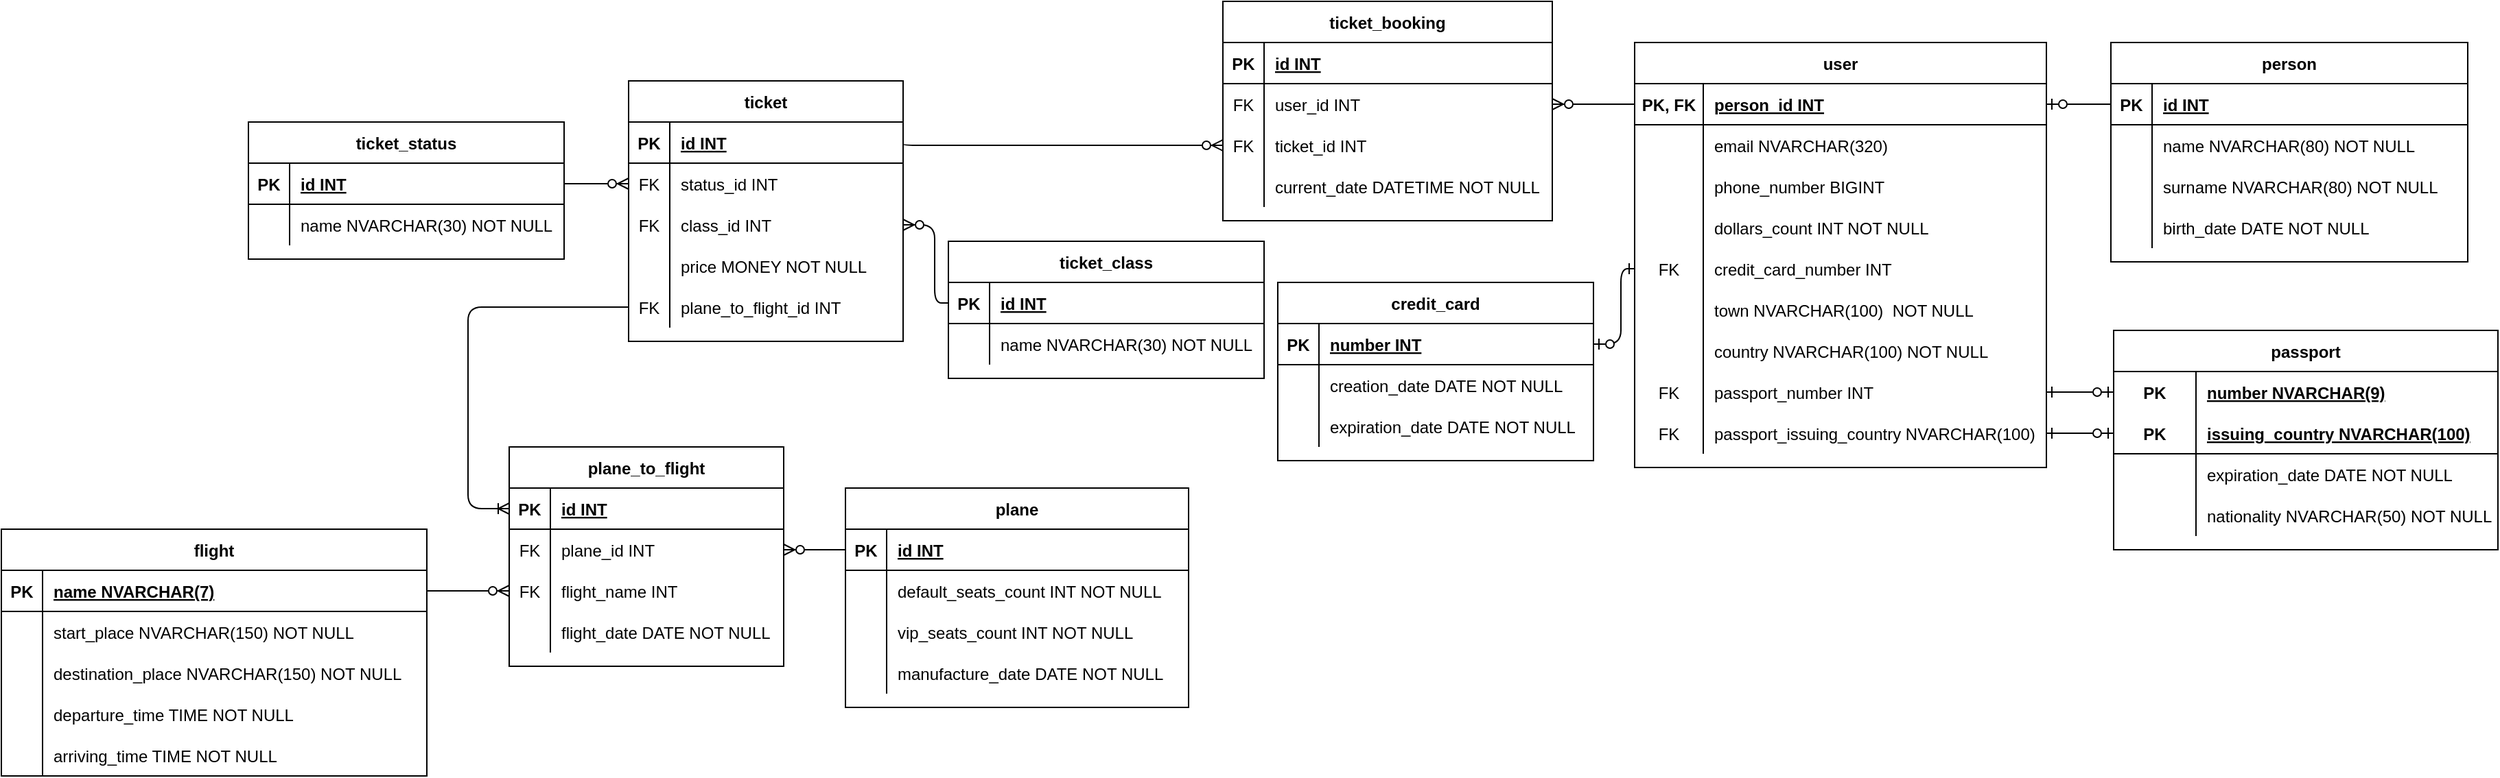 <mxfile version="13.9.9" type="device"><diagram id="3k4UdtkibSkp9ZL7iLxJ" name="Страница 1"><mxGraphModel dx="2506" dy="1663" grid="1" gridSize="10" guides="1" tooltips="1" connect="1" arrows="1" fold="1" page="1" pageScale="1" pageWidth="827" pageHeight="1169" math="0" shadow="0"><root><mxCell id="0"/><mxCell id="1" parent="0"/><mxCell id="8YHVjpVI6M3kVbzpGmhR-1" value="user" style="shape=table;startSize=30;container=1;collapsible=1;childLayout=tableLayout;fixedRows=1;rowLines=0;fontStyle=1;align=center;resizeLast=1;" parent="1" vertex="1"><mxGeometry x="220" y="-95" width="300" height="310" as="geometry"/></mxCell><mxCell id="8YHVjpVI6M3kVbzpGmhR-2" value="" style="shape=partialRectangle;collapsible=0;dropTarget=0;pointerEvents=0;fillColor=none;top=0;left=0;bottom=1;right=0;points=[[0,0.5],[1,0.5]];portConstraint=eastwest;" parent="8YHVjpVI6M3kVbzpGmhR-1" vertex="1"><mxGeometry y="30" width="300" height="30" as="geometry"/></mxCell><mxCell id="8YHVjpVI6M3kVbzpGmhR-3" value="PK, FK" style="shape=partialRectangle;connectable=0;fillColor=none;top=0;left=0;bottom=0;right=0;fontStyle=1;overflow=hidden;" parent="8YHVjpVI6M3kVbzpGmhR-2" vertex="1"><mxGeometry width="50" height="30" as="geometry"/></mxCell><mxCell id="8YHVjpVI6M3kVbzpGmhR-4" value="person_id INT" style="shape=partialRectangle;connectable=0;fillColor=none;top=0;left=0;bottom=0;right=0;align=left;spacingLeft=6;fontStyle=5;overflow=hidden;" parent="8YHVjpVI6M3kVbzpGmhR-2" vertex="1"><mxGeometry x="50" width="250" height="30" as="geometry"/></mxCell><mxCell id="8YHVjpVI6M3kVbzpGmhR-5" value="" style="shape=partialRectangle;collapsible=0;dropTarget=0;pointerEvents=0;fillColor=none;top=0;left=0;bottom=0;right=0;points=[[0,0.5],[1,0.5]];portConstraint=eastwest;" parent="8YHVjpVI6M3kVbzpGmhR-1" vertex="1"><mxGeometry y="60" width="300" height="30" as="geometry"/></mxCell><mxCell id="8YHVjpVI6M3kVbzpGmhR-6" value="" style="shape=partialRectangle;connectable=0;fillColor=none;top=0;left=0;bottom=0;right=0;editable=1;overflow=hidden;" parent="8YHVjpVI6M3kVbzpGmhR-5" vertex="1"><mxGeometry width="50" height="30" as="geometry"/></mxCell><mxCell id="8YHVjpVI6M3kVbzpGmhR-7" value="email NVARCHAR(320)" style="shape=partialRectangle;connectable=0;fillColor=none;top=0;left=0;bottom=0;right=0;align=left;spacingLeft=6;overflow=hidden;" parent="8YHVjpVI6M3kVbzpGmhR-5" vertex="1"><mxGeometry x="50" width="250" height="30" as="geometry"/></mxCell><mxCell id="8YHVjpVI6M3kVbzpGmhR-8" value="" style="shape=partialRectangle;collapsible=0;dropTarget=0;pointerEvents=0;fillColor=none;top=0;left=0;bottom=0;right=0;points=[[0,0.5],[1,0.5]];portConstraint=eastwest;" parent="8YHVjpVI6M3kVbzpGmhR-1" vertex="1"><mxGeometry y="90" width="300" height="30" as="geometry"/></mxCell><mxCell id="8YHVjpVI6M3kVbzpGmhR-9" value="" style="shape=partialRectangle;connectable=0;fillColor=none;top=0;left=0;bottom=0;right=0;editable=1;overflow=hidden;" parent="8YHVjpVI6M3kVbzpGmhR-8" vertex="1"><mxGeometry width="50" height="30" as="geometry"/></mxCell><mxCell id="8YHVjpVI6M3kVbzpGmhR-10" value="phone_number BIGINT" style="shape=partialRectangle;connectable=0;fillColor=none;top=0;left=0;bottom=0;right=0;align=left;spacingLeft=6;overflow=hidden;" parent="8YHVjpVI6M3kVbzpGmhR-8" vertex="1"><mxGeometry x="50" width="250" height="30" as="geometry"/></mxCell><mxCell id="8YHVjpVI6M3kVbzpGmhR-11" value="" style="shape=partialRectangle;collapsible=0;dropTarget=0;pointerEvents=0;fillColor=none;top=0;left=0;bottom=0;right=0;points=[[0,0.5],[1,0.5]];portConstraint=eastwest;" parent="8YHVjpVI6M3kVbzpGmhR-1" vertex="1"><mxGeometry y="120" width="300" height="30" as="geometry"/></mxCell><mxCell id="8YHVjpVI6M3kVbzpGmhR-12" value="" style="shape=partialRectangle;connectable=0;fillColor=none;top=0;left=0;bottom=0;right=0;editable=1;overflow=hidden;" parent="8YHVjpVI6M3kVbzpGmhR-11" vertex="1"><mxGeometry width="50" height="30" as="geometry"/></mxCell><mxCell id="8YHVjpVI6M3kVbzpGmhR-13" value="dollars_count INT NOT NULL" style="shape=partialRectangle;connectable=0;fillColor=none;top=0;left=0;bottom=0;right=0;align=left;spacingLeft=6;overflow=hidden;" parent="8YHVjpVI6M3kVbzpGmhR-11" vertex="1"><mxGeometry x="50" width="250" height="30" as="geometry"/></mxCell><mxCell id="8YHVjpVI6M3kVbzpGmhR-14" value="" style="shape=partialRectangle;collapsible=0;dropTarget=0;pointerEvents=0;fillColor=none;top=0;left=0;bottom=0;right=0;points=[[0,0.5],[1,0.5]];portConstraint=eastwest;" parent="8YHVjpVI6M3kVbzpGmhR-1" vertex="1"><mxGeometry y="150" width="300" height="30" as="geometry"/></mxCell><mxCell id="8YHVjpVI6M3kVbzpGmhR-15" value="FK" style="shape=partialRectangle;connectable=0;fillColor=none;top=0;left=0;bottom=0;right=0;editable=1;overflow=hidden;" parent="8YHVjpVI6M3kVbzpGmhR-14" vertex="1"><mxGeometry width="50" height="30" as="geometry"/></mxCell><mxCell id="8YHVjpVI6M3kVbzpGmhR-16" value="credit_card_number INT" style="shape=partialRectangle;connectable=0;fillColor=none;top=0;left=0;bottom=0;right=0;align=left;spacingLeft=6;overflow=hidden;" parent="8YHVjpVI6M3kVbzpGmhR-14" vertex="1"><mxGeometry x="50" width="250" height="30" as="geometry"/></mxCell><mxCell id="8YHVjpVI6M3kVbzpGmhR-17" value="" style="shape=partialRectangle;collapsible=0;dropTarget=0;pointerEvents=0;fillColor=none;top=0;left=0;bottom=0;right=0;points=[[0,0.5],[1,0.5]];portConstraint=eastwest;" parent="8YHVjpVI6M3kVbzpGmhR-1" vertex="1"><mxGeometry y="180" width="300" height="30" as="geometry"/></mxCell><mxCell id="8YHVjpVI6M3kVbzpGmhR-18" value="" style="shape=partialRectangle;connectable=0;fillColor=none;top=0;left=0;bottom=0;right=0;editable=1;overflow=hidden;" parent="8YHVjpVI6M3kVbzpGmhR-17" vertex="1"><mxGeometry width="50" height="30" as="geometry"/></mxCell><mxCell id="8YHVjpVI6M3kVbzpGmhR-19" value="town NVARCHAR(100)  NOT NULL" style="shape=partialRectangle;connectable=0;fillColor=none;top=0;left=0;bottom=0;right=0;align=left;spacingLeft=6;overflow=hidden;" parent="8YHVjpVI6M3kVbzpGmhR-17" vertex="1"><mxGeometry x="50" width="250" height="30" as="geometry"/></mxCell><mxCell id="8YHVjpVI6M3kVbzpGmhR-20" value="" style="shape=partialRectangle;collapsible=0;dropTarget=0;pointerEvents=0;fillColor=none;top=0;left=0;bottom=0;right=0;points=[[0,0.5],[1,0.5]];portConstraint=eastwest;" parent="8YHVjpVI6M3kVbzpGmhR-1" vertex="1"><mxGeometry y="210" width="300" height="30" as="geometry"/></mxCell><mxCell id="8YHVjpVI6M3kVbzpGmhR-21" value="" style="shape=partialRectangle;connectable=0;fillColor=none;top=0;left=0;bottom=0;right=0;editable=1;overflow=hidden;" parent="8YHVjpVI6M3kVbzpGmhR-20" vertex="1"><mxGeometry width="50" height="30" as="geometry"/></mxCell><mxCell id="8YHVjpVI6M3kVbzpGmhR-22" value="country NVARCHAR(100) NOT NULL" style="shape=partialRectangle;connectable=0;fillColor=none;top=0;left=0;bottom=0;right=0;align=left;spacingLeft=6;overflow=hidden;" parent="8YHVjpVI6M3kVbzpGmhR-20" vertex="1"><mxGeometry x="50" width="250" height="30" as="geometry"/></mxCell><mxCell id="8YHVjpVI6M3kVbzpGmhR-23" value="" style="shape=partialRectangle;collapsible=0;dropTarget=0;pointerEvents=0;fillColor=none;top=0;left=0;bottom=0;right=0;points=[[0,0.5],[1,0.5]];portConstraint=eastwest;" parent="8YHVjpVI6M3kVbzpGmhR-1" vertex="1"><mxGeometry y="240" width="300" height="30" as="geometry"/></mxCell><mxCell id="8YHVjpVI6M3kVbzpGmhR-24" value="FK" style="shape=partialRectangle;connectable=0;fillColor=none;top=0;left=0;bottom=0;right=0;editable=1;overflow=hidden;" parent="8YHVjpVI6M3kVbzpGmhR-23" vertex="1"><mxGeometry width="50" height="30" as="geometry"/></mxCell><mxCell id="8YHVjpVI6M3kVbzpGmhR-25" value="passport_number INT" style="shape=partialRectangle;connectable=0;fillColor=none;top=0;left=0;bottom=0;right=0;align=left;spacingLeft=6;overflow=hidden;" parent="8YHVjpVI6M3kVbzpGmhR-23" vertex="1"><mxGeometry x="50" width="250" height="30" as="geometry"/></mxCell><mxCell id="V10UJoDa-tXf0L2twerV-1" value="" style="shape=partialRectangle;collapsible=0;dropTarget=0;pointerEvents=0;fillColor=none;top=0;left=0;bottom=0;right=0;points=[[0,0.5],[1,0.5]];portConstraint=eastwest;" parent="8YHVjpVI6M3kVbzpGmhR-1" vertex="1"><mxGeometry y="270" width="300" height="30" as="geometry"/></mxCell><mxCell id="V10UJoDa-tXf0L2twerV-2" value="FK" style="shape=partialRectangle;connectable=0;fillColor=none;top=0;left=0;bottom=0;right=0;editable=1;overflow=hidden;" parent="V10UJoDa-tXf0L2twerV-1" vertex="1"><mxGeometry width="50" height="30" as="geometry"/></mxCell><mxCell id="V10UJoDa-tXf0L2twerV-3" value="passport_issuing_country NVARCHAR(100)" style="shape=partialRectangle;connectable=0;fillColor=none;top=0;left=0;bottom=0;right=0;align=left;spacingLeft=6;overflow=hidden;" parent="V10UJoDa-tXf0L2twerV-1" vertex="1"><mxGeometry x="50" width="250" height="30" as="geometry"/></mxCell><mxCell id="8YHVjpVI6M3kVbzpGmhR-26" value="person" style="shape=table;startSize=30;container=1;collapsible=1;childLayout=tableLayout;fixedRows=1;rowLines=0;fontStyle=1;align=center;resizeLast=1;" parent="1" vertex="1"><mxGeometry x="567" y="-95" width="260" height="160" as="geometry"/></mxCell><mxCell id="8YHVjpVI6M3kVbzpGmhR-27" value="" style="shape=partialRectangle;collapsible=0;dropTarget=0;pointerEvents=0;fillColor=none;top=0;left=0;bottom=1;right=0;points=[[0,0.5],[1,0.5]];portConstraint=eastwest;" parent="8YHVjpVI6M3kVbzpGmhR-26" vertex="1"><mxGeometry y="30" width="260" height="30" as="geometry"/></mxCell><mxCell id="8YHVjpVI6M3kVbzpGmhR-28" value="PK" style="shape=partialRectangle;connectable=0;fillColor=none;top=0;left=0;bottom=0;right=0;fontStyle=1;overflow=hidden;" parent="8YHVjpVI6M3kVbzpGmhR-27" vertex="1"><mxGeometry width="30" height="30" as="geometry"/></mxCell><mxCell id="8YHVjpVI6M3kVbzpGmhR-29" value="id INT" style="shape=partialRectangle;connectable=0;fillColor=none;top=0;left=0;bottom=0;right=0;align=left;spacingLeft=6;fontStyle=5;overflow=hidden;" parent="8YHVjpVI6M3kVbzpGmhR-27" vertex="1"><mxGeometry x="30" width="230" height="30" as="geometry"/></mxCell><mxCell id="8YHVjpVI6M3kVbzpGmhR-30" value="" style="shape=partialRectangle;collapsible=0;dropTarget=0;pointerEvents=0;fillColor=none;top=0;left=0;bottom=0;right=0;points=[[0,0.5],[1,0.5]];portConstraint=eastwest;" parent="8YHVjpVI6M3kVbzpGmhR-26" vertex="1"><mxGeometry y="60" width="260" height="30" as="geometry"/></mxCell><mxCell id="8YHVjpVI6M3kVbzpGmhR-31" value="" style="shape=partialRectangle;connectable=0;fillColor=none;top=0;left=0;bottom=0;right=0;editable=1;overflow=hidden;" parent="8YHVjpVI6M3kVbzpGmhR-30" vertex="1"><mxGeometry width="30" height="30" as="geometry"/></mxCell><mxCell id="8YHVjpVI6M3kVbzpGmhR-32" value="name NVARCHAR(80) NOT NULL" style="shape=partialRectangle;connectable=0;fillColor=none;top=0;left=0;bottom=0;right=0;align=left;spacingLeft=6;overflow=hidden;" parent="8YHVjpVI6M3kVbzpGmhR-30" vertex="1"><mxGeometry x="30" width="230" height="30" as="geometry"/></mxCell><mxCell id="8YHVjpVI6M3kVbzpGmhR-33" value="" style="shape=partialRectangle;collapsible=0;dropTarget=0;pointerEvents=0;fillColor=none;top=0;left=0;bottom=0;right=0;points=[[0,0.5],[1,0.5]];portConstraint=eastwest;" parent="8YHVjpVI6M3kVbzpGmhR-26" vertex="1"><mxGeometry y="90" width="260" height="30" as="geometry"/></mxCell><mxCell id="8YHVjpVI6M3kVbzpGmhR-34" value="" style="shape=partialRectangle;connectable=0;fillColor=none;top=0;left=0;bottom=0;right=0;editable=1;overflow=hidden;" parent="8YHVjpVI6M3kVbzpGmhR-33" vertex="1"><mxGeometry width="30" height="30" as="geometry"/></mxCell><mxCell id="8YHVjpVI6M3kVbzpGmhR-35" value="surname NVARCHAR(80) NOT NULL" style="shape=partialRectangle;connectable=0;fillColor=none;top=0;left=0;bottom=0;right=0;align=left;spacingLeft=6;overflow=hidden;" parent="8YHVjpVI6M3kVbzpGmhR-33" vertex="1"><mxGeometry x="30" width="230" height="30" as="geometry"/></mxCell><mxCell id="8YHVjpVI6M3kVbzpGmhR-39" value="" style="shape=partialRectangle;collapsible=0;dropTarget=0;pointerEvents=0;fillColor=none;top=0;left=0;bottom=0;right=0;points=[[0,0.5],[1,0.5]];portConstraint=eastwest;" parent="8YHVjpVI6M3kVbzpGmhR-26" vertex="1"><mxGeometry y="120" width="260" height="30" as="geometry"/></mxCell><mxCell id="8YHVjpVI6M3kVbzpGmhR-40" value="" style="shape=partialRectangle;connectable=0;fillColor=none;top=0;left=0;bottom=0;right=0;editable=1;overflow=hidden;" parent="8YHVjpVI6M3kVbzpGmhR-39" vertex="1"><mxGeometry width="30" height="30" as="geometry"/></mxCell><mxCell id="8YHVjpVI6M3kVbzpGmhR-41" value="birth_date DATE NOT NULL" style="shape=partialRectangle;connectable=0;fillColor=none;top=0;left=0;bottom=0;right=0;align=left;spacingLeft=6;overflow=hidden;" parent="8YHVjpVI6M3kVbzpGmhR-39" vertex="1"><mxGeometry x="30" width="230" height="30" as="geometry"/></mxCell><mxCell id="8YHVjpVI6M3kVbzpGmhR-77" value="passport" style="shape=table;startSize=30;container=1;collapsible=1;childLayout=tableLayout;fixedRows=1;rowLines=0;fontStyle=1;align=center;resizeLast=1;" parent="1" vertex="1"><mxGeometry x="569" y="115" width="280" height="160" as="geometry"/></mxCell><mxCell id="8YHVjpVI6M3kVbzpGmhR-78" value="" style="shape=partialRectangle;collapsible=0;dropTarget=0;pointerEvents=0;fillColor=none;top=0;left=0;bottom=0;right=0;points=[[0,0.5],[1,0.5]];portConstraint=eastwest;" parent="8YHVjpVI6M3kVbzpGmhR-77" vertex="1"><mxGeometry y="30" width="280" height="30" as="geometry"/></mxCell><mxCell id="8YHVjpVI6M3kVbzpGmhR-79" value="PK" style="shape=partialRectangle;connectable=0;fillColor=none;top=0;left=0;bottom=0;right=0;fontStyle=1;overflow=hidden;" parent="8YHVjpVI6M3kVbzpGmhR-78" vertex="1"><mxGeometry width="60" height="30" as="geometry"/></mxCell><mxCell id="8YHVjpVI6M3kVbzpGmhR-80" value="number NVARCHAR(9)" style="shape=partialRectangle;connectable=0;fillColor=none;top=0;left=0;bottom=0;right=0;align=left;spacingLeft=6;fontStyle=5;overflow=hidden;" parent="8YHVjpVI6M3kVbzpGmhR-78" vertex="1"><mxGeometry x="60" width="220" height="30" as="geometry"/></mxCell><mxCell id="8YHVjpVI6M3kVbzpGmhR-81" value="" style="shape=partialRectangle;collapsible=0;dropTarget=0;pointerEvents=0;fillColor=none;top=0;left=0;bottom=1;right=0;points=[[0,0.5],[1,0.5]];portConstraint=eastwest;" parent="8YHVjpVI6M3kVbzpGmhR-77" vertex="1"><mxGeometry y="60" width="280" height="30" as="geometry"/></mxCell><mxCell id="8YHVjpVI6M3kVbzpGmhR-82" value="PK" style="shape=partialRectangle;connectable=0;fillColor=none;top=0;left=0;bottom=0;right=0;fontStyle=1;overflow=hidden;" parent="8YHVjpVI6M3kVbzpGmhR-81" vertex="1"><mxGeometry width="60" height="30" as="geometry"/></mxCell><mxCell id="8YHVjpVI6M3kVbzpGmhR-83" value="issuing_country NVARCHAR(100)" style="shape=partialRectangle;connectable=0;fillColor=none;top=0;left=0;bottom=0;right=0;align=left;spacingLeft=6;fontStyle=5;overflow=hidden;" parent="8YHVjpVI6M3kVbzpGmhR-81" vertex="1"><mxGeometry x="60" width="220" height="30" as="geometry"/></mxCell><mxCell id="8YHVjpVI6M3kVbzpGmhR-84" value="" style="shape=partialRectangle;collapsible=0;dropTarget=0;pointerEvents=0;fillColor=none;top=0;left=0;bottom=0;right=0;points=[[0,0.5],[1,0.5]];portConstraint=eastwest;" parent="8YHVjpVI6M3kVbzpGmhR-77" vertex="1"><mxGeometry y="90" width="280" height="30" as="geometry"/></mxCell><mxCell id="8YHVjpVI6M3kVbzpGmhR-85" value="" style="shape=partialRectangle;connectable=0;fillColor=none;top=0;left=0;bottom=0;right=0;editable=1;overflow=hidden;" parent="8YHVjpVI6M3kVbzpGmhR-84" vertex="1"><mxGeometry width="60" height="30" as="geometry"/></mxCell><mxCell id="8YHVjpVI6M3kVbzpGmhR-86" value="expiration_date DATE NOT NULL" style="shape=partialRectangle;connectable=0;fillColor=none;top=0;left=0;bottom=0;right=0;align=left;spacingLeft=6;overflow=hidden;" parent="8YHVjpVI6M3kVbzpGmhR-84" vertex="1"><mxGeometry x="60" width="220" height="30" as="geometry"/></mxCell><mxCell id="8YHVjpVI6M3kVbzpGmhR-87" value="" style="shape=partialRectangle;collapsible=0;dropTarget=0;pointerEvents=0;fillColor=none;top=0;left=0;bottom=0;right=0;points=[[0,0.5],[1,0.5]];portConstraint=eastwest;" parent="8YHVjpVI6M3kVbzpGmhR-77" vertex="1"><mxGeometry y="120" width="280" height="30" as="geometry"/></mxCell><mxCell id="8YHVjpVI6M3kVbzpGmhR-88" value="" style="shape=partialRectangle;connectable=0;fillColor=none;top=0;left=0;bottom=0;right=0;editable=1;overflow=hidden;" parent="8YHVjpVI6M3kVbzpGmhR-87" vertex="1"><mxGeometry width="60" height="30" as="geometry"/></mxCell><mxCell id="8YHVjpVI6M3kVbzpGmhR-89" value="nationality NVARCHAR(50) NOT NULL" style="shape=partialRectangle;connectable=0;fillColor=none;top=0;left=0;bottom=0;right=0;align=left;spacingLeft=6;overflow=hidden;" parent="8YHVjpVI6M3kVbzpGmhR-87" vertex="1"><mxGeometry x="60" width="220" height="30" as="geometry"/></mxCell><mxCell id="8YHVjpVI6M3kVbzpGmhR-103" value="ticket_booking" style="shape=table;startSize=30;container=1;collapsible=1;childLayout=tableLayout;fixedRows=1;rowLines=0;fontStyle=1;align=center;resizeLast=1;" parent="1" vertex="1"><mxGeometry x="-80" y="-125" width="240" height="160" as="geometry"/></mxCell><mxCell id="8YHVjpVI6M3kVbzpGmhR-104" value="" style="shape=partialRectangle;collapsible=0;dropTarget=0;pointerEvents=0;fillColor=none;top=0;left=0;bottom=1;right=0;points=[[0,0.5],[1,0.5]];portConstraint=eastwest;" parent="8YHVjpVI6M3kVbzpGmhR-103" vertex="1"><mxGeometry y="30" width="240" height="30" as="geometry"/></mxCell><mxCell id="8YHVjpVI6M3kVbzpGmhR-105" value="PK" style="shape=partialRectangle;connectable=0;fillColor=none;top=0;left=0;bottom=0;right=0;fontStyle=1;overflow=hidden;" parent="8YHVjpVI6M3kVbzpGmhR-104" vertex="1"><mxGeometry width="30" height="30" as="geometry"/></mxCell><mxCell id="8YHVjpVI6M3kVbzpGmhR-106" value="id INT" style="shape=partialRectangle;connectable=0;fillColor=none;top=0;left=0;bottom=0;right=0;align=left;spacingLeft=6;fontStyle=5;overflow=hidden;" parent="8YHVjpVI6M3kVbzpGmhR-104" vertex="1"><mxGeometry x="30" width="210" height="30" as="geometry"/></mxCell><mxCell id="8YHVjpVI6M3kVbzpGmhR-107" value="" style="shape=partialRectangle;collapsible=0;dropTarget=0;pointerEvents=0;fillColor=none;top=0;left=0;bottom=0;right=0;points=[[0,0.5],[1,0.5]];portConstraint=eastwest;" parent="8YHVjpVI6M3kVbzpGmhR-103" vertex="1"><mxGeometry y="60" width="240" height="30" as="geometry"/></mxCell><mxCell id="8YHVjpVI6M3kVbzpGmhR-108" value="FK" style="shape=partialRectangle;connectable=0;fillColor=none;top=0;left=0;bottom=0;right=0;editable=1;overflow=hidden;" parent="8YHVjpVI6M3kVbzpGmhR-107" vertex="1"><mxGeometry width="30" height="30" as="geometry"/></mxCell><mxCell id="8YHVjpVI6M3kVbzpGmhR-109" value="user_id INT" style="shape=partialRectangle;connectable=0;fillColor=none;top=0;left=0;bottom=0;right=0;align=left;spacingLeft=6;overflow=hidden;" parent="8YHVjpVI6M3kVbzpGmhR-107" vertex="1"><mxGeometry x="30" width="210" height="30" as="geometry"/></mxCell><mxCell id="8YHVjpVI6M3kVbzpGmhR-110" value="" style="shape=partialRectangle;collapsible=0;dropTarget=0;pointerEvents=0;fillColor=none;top=0;left=0;bottom=0;right=0;points=[[0,0.5],[1,0.5]];portConstraint=eastwest;" parent="8YHVjpVI6M3kVbzpGmhR-103" vertex="1"><mxGeometry y="90" width="240" height="30" as="geometry"/></mxCell><mxCell id="8YHVjpVI6M3kVbzpGmhR-111" value="FK" style="shape=partialRectangle;connectable=0;fillColor=none;top=0;left=0;bottom=0;right=0;editable=1;overflow=hidden;" parent="8YHVjpVI6M3kVbzpGmhR-110" vertex="1"><mxGeometry width="30" height="30" as="geometry"/></mxCell><mxCell id="8YHVjpVI6M3kVbzpGmhR-112" value="ticket_id INT " style="shape=partialRectangle;connectable=0;fillColor=none;top=0;left=0;bottom=0;right=0;align=left;spacingLeft=6;overflow=hidden;" parent="8YHVjpVI6M3kVbzpGmhR-110" vertex="1"><mxGeometry x="30" width="210" height="30" as="geometry"/></mxCell><mxCell id="8YHVjpVI6M3kVbzpGmhR-113" value="" style="shape=partialRectangle;collapsible=0;dropTarget=0;pointerEvents=0;fillColor=none;top=0;left=0;bottom=0;right=0;points=[[0,0.5],[1,0.5]];portConstraint=eastwest;" parent="8YHVjpVI6M3kVbzpGmhR-103" vertex="1"><mxGeometry y="120" width="240" height="30" as="geometry"/></mxCell><mxCell id="8YHVjpVI6M3kVbzpGmhR-114" value="" style="shape=partialRectangle;connectable=0;fillColor=none;top=0;left=0;bottom=0;right=0;editable=1;overflow=hidden;" parent="8YHVjpVI6M3kVbzpGmhR-113" vertex="1"><mxGeometry width="30" height="30" as="geometry"/></mxCell><mxCell id="8YHVjpVI6M3kVbzpGmhR-115" value="current_date DATETIME NOT NULL" style="shape=partialRectangle;connectable=0;fillColor=none;top=0;left=0;bottom=0;right=0;align=left;spacingLeft=6;overflow=hidden;" parent="8YHVjpVI6M3kVbzpGmhR-113" vertex="1"><mxGeometry x="30" width="210" height="30" as="geometry"/></mxCell><mxCell id="8YHVjpVI6M3kVbzpGmhR-116" value="ticket_status" style="shape=table;startSize=30;container=1;collapsible=1;childLayout=tableLayout;fixedRows=1;rowLines=0;fontStyle=1;align=center;resizeLast=1;" parent="1" vertex="1"><mxGeometry x="-790" y="-37" width="230" height="100" as="geometry"/></mxCell><mxCell id="8YHVjpVI6M3kVbzpGmhR-117" value="" style="shape=partialRectangle;collapsible=0;dropTarget=0;pointerEvents=0;fillColor=none;top=0;left=0;bottom=1;right=0;points=[[0,0.5],[1,0.5]];portConstraint=eastwest;" parent="8YHVjpVI6M3kVbzpGmhR-116" vertex="1"><mxGeometry y="30" width="230" height="30" as="geometry"/></mxCell><mxCell id="8YHVjpVI6M3kVbzpGmhR-118" value="PK" style="shape=partialRectangle;connectable=0;fillColor=none;top=0;left=0;bottom=0;right=0;fontStyle=1;overflow=hidden;" parent="8YHVjpVI6M3kVbzpGmhR-117" vertex="1"><mxGeometry width="30" height="30" as="geometry"/></mxCell><mxCell id="8YHVjpVI6M3kVbzpGmhR-119" value="id INT" style="shape=partialRectangle;connectable=0;fillColor=none;top=0;left=0;bottom=0;right=0;align=left;spacingLeft=6;fontStyle=5;overflow=hidden;" parent="8YHVjpVI6M3kVbzpGmhR-117" vertex="1"><mxGeometry x="30" width="200" height="30" as="geometry"/></mxCell><mxCell id="8YHVjpVI6M3kVbzpGmhR-120" value="" style="shape=partialRectangle;collapsible=0;dropTarget=0;pointerEvents=0;fillColor=none;top=0;left=0;bottom=0;right=0;points=[[0,0.5],[1,0.5]];portConstraint=eastwest;" parent="8YHVjpVI6M3kVbzpGmhR-116" vertex="1"><mxGeometry y="60" width="230" height="30" as="geometry"/></mxCell><mxCell id="8YHVjpVI6M3kVbzpGmhR-121" value="" style="shape=partialRectangle;connectable=0;fillColor=none;top=0;left=0;bottom=0;right=0;editable=1;overflow=hidden;" parent="8YHVjpVI6M3kVbzpGmhR-120" vertex="1"><mxGeometry width="30" height="30" as="geometry"/></mxCell><mxCell id="8YHVjpVI6M3kVbzpGmhR-122" value="name NVARCHAR(30) NOT NULL" style="shape=partialRectangle;connectable=0;fillColor=none;top=0;left=0;bottom=0;right=0;align=left;spacingLeft=6;overflow=hidden;" parent="8YHVjpVI6M3kVbzpGmhR-120" vertex="1"><mxGeometry x="30" width="200" height="30" as="geometry"/></mxCell><mxCell id="8YHVjpVI6M3kVbzpGmhR-129" value="ticket" style="shape=table;startSize=30;container=1;collapsible=1;childLayout=tableLayout;fixedRows=1;rowLines=0;fontStyle=1;align=center;resizeLast=1;" parent="1" vertex="1"><mxGeometry x="-513" y="-67" width="200" height="190" as="geometry"/></mxCell><mxCell id="Qn8bI8IKCTF-8IbLQuzn-13" value="" style="shape=partialRectangle;collapsible=0;dropTarget=0;pointerEvents=0;fillColor=none;top=0;left=0;bottom=1;right=0;points=[[0,0.5],[1,0.5]];portConstraint=eastwest;" parent="8YHVjpVI6M3kVbzpGmhR-129" vertex="1"><mxGeometry y="30" width="200" height="30" as="geometry"/></mxCell><mxCell id="Qn8bI8IKCTF-8IbLQuzn-14" value="PK" style="shape=partialRectangle;connectable=0;fillColor=none;top=0;left=0;bottom=0;right=0;fontStyle=1;overflow=hidden;" parent="Qn8bI8IKCTF-8IbLQuzn-13" vertex="1"><mxGeometry width="30" height="30" as="geometry"/></mxCell><mxCell id="Qn8bI8IKCTF-8IbLQuzn-15" value="id INT" style="shape=partialRectangle;connectable=0;fillColor=none;top=0;left=0;bottom=0;right=0;align=left;spacingLeft=6;fontStyle=5;overflow=hidden;" parent="Qn8bI8IKCTF-8IbLQuzn-13" vertex="1"><mxGeometry x="30" width="170" height="30" as="geometry"/></mxCell><mxCell id="8YHVjpVI6M3kVbzpGmhR-133" value="" style="shape=partialRectangle;collapsible=0;dropTarget=0;pointerEvents=0;fillColor=none;top=0;left=0;bottom=0;right=0;points=[[0,0.5],[1,0.5]];portConstraint=eastwest;" parent="8YHVjpVI6M3kVbzpGmhR-129" vertex="1"><mxGeometry y="60" width="200" height="30" as="geometry"/></mxCell><mxCell id="8YHVjpVI6M3kVbzpGmhR-134" value="FK" style="shape=partialRectangle;connectable=0;fillColor=none;top=0;left=0;bottom=0;right=0;editable=1;overflow=hidden;" parent="8YHVjpVI6M3kVbzpGmhR-133" vertex="1"><mxGeometry width="30" height="30" as="geometry"/></mxCell><mxCell id="8YHVjpVI6M3kVbzpGmhR-135" value="status_id INT" style="shape=partialRectangle;connectable=0;fillColor=none;top=0;left=0;bottom=0;right=0;align=left;spacingLeft=6;overflow=hidden;" parent="8YHVjpVI6M3kVbzpGmhR-133" vertex="1"><mxGeometry x="30" width="170" height="30" as="geometry"/></mxCell><mxCell id="8YHVjpVI6M3kVbzpGmhR-139" value="" style="shape=partialRectangle;collapsible=0;dropTarget=0;pointerEvents=0;fillColor=none;top=0;left=0;bottom=0;right=0;points=[[0,0.5],[1,0.5]];portConstraint=eastwest;" parent="8YHVjpVI6M3kVbzpGmhR-129" vertex="1"><mxGeometry y="90" width="200" height="30" as="geometry"/></mxCell><mxCell id="8YHVjpVI6M3kVbzpGmhR-140" value="FK" style="shape=partialRectangle;connectable=0;fillColor=none;top=0;left=0;bottom=0;right=0;editable=1;overflow=hidden;" parent="8YHVjpVI6M3kVbzpGmhR-139" vertex="1"><mxGeometry width="30" height="30" as="geometry"/></mxCell><mxCell id="8YHVjpVI6M3kVbzpGmhR-141" value="class_id INT" style="shape=partialRectangle;connectable=0;fillColor=none;top=0;left=0;bottom=0;right=0;align=left;spacingLeft=6;overflow=hidden;" parent="8YHVjpVI6M3kVbzpGmhR-139" vertex="1"><mxGeometry x="30" width="170" height="30" as="geometry"/></mxCell><mxCell id="8YHVjpVI6M3kVbzpGmhR-155" value="" style="shape=partialRectangle;collapsible=0;dropTarget=0;pointerEvents=0;fillColor=none;top=0;left=0;bottom=0;right=0;points=[[0,0.5],[1,0.5]];portConstraint=eastwest;" parent="8YHVjpVI6M3kVbzpGmhR-129" vertex="1"><mxGeometry y="120" width="200" height="30" as="geometry"/></mxCell><mxCell id="8YHVjpVI6M3kVbzpGmhR-156" value="" style="shape=partialRectangle;connectable=0;fillColor=none;top=0;left=0;bottom=0;right=0;editable=1;overflow=hidden;" parent="8YHVjpVI6M3kVbzpGmhR-155" vertex="1"><mxGeometry width="30" height="30" as="geometry"/></mxCell><mxCell id="8YHVjpVI6M3kVbzpGmhR-157" value="price MONEY NOT NULL" style="shape=partialRectangle;connectable=0;fillColor=none;top=0;left=0;bottom=0;right=0;align=left;spacingLeft=6;overflow=hidden;" parent="8YHVjpVI6M3kVbzpGmhR-155" vertex="1"><mxGeometry x="30" width="170" height="30" as="geometry"/></mxCell><mxCell id="8YHVjpVI6M3kVbzpGmhR-158" value="" style="shape=partialRectangle;collapsible=0;dropTarget=0;pointerEvents=0;fillColor=none;top=0;left=0;bottom=0;right=0;points=[[0,0.5],[1,0.5]];portConstraint=eastwest;" parent="8YHVjpVI6M3kVbzpGmhR-129" vertex="1"><mxGeometry y="150" width="200" height="30" as="geometry"/></mxCell><mxCell id="8YHVjpVI6M3kVbzpGmhR-159" value="FK" style="shape=partialRectangle;connectable=0;fillColor=none;top=0;left=0;bottom=0;right=0;editable=1;overflow=hidden;" parent="8YHVjpVI6M3kVbzpGmhR-158" vertex="1"><mxGeometry width="30" height="30" as="geometry"/></mxCell><mxCell id="8YHVjpVI6M3kVbzpGmhR-160" value="plane_to_flight_id INT" style="shape=partialRectangle;connectable=0;fillColor=none;top=0;left=0;bottom=0;right=0;align=left;spacingLeft=6;overflow=hidden;" parent="8YHVjpVI6M3kVbzpGmhR-158" vertex="1"><mxGeometry x="30" width="170" height="30" as="geometry"/></mxCell><mxCell id="8YHVjpVI6M3kVbzpGmhR-161" value="ticket_class" style="shape=table;startSize=30;container=1;collapsible=1;childLayout=tableLayout;fixedRows=1;rowLines=0;fontStyle=1;align=center;resizeLast=1;" parent="1" vertex="1"><mxGeometry x="-280" y="50" width="230" height="100" as="geometry"/></mxCell><mxCell id="8YHVjpVI6M3kVbzpGmhR-162" value="" style="shape=partialRectangle;collapsible=0;dropTarget=0;pointerEvents=0;fillColor=none;top=0;left=0;bottom=1;right=0;points=[[0,0.5],[1,0.5]];portConstraint=eastwest;" parent="8YHVjpVI6M3kVbzpGmhR-161" vertex="1"><mxGeometry y="30" width="230" height="30" as="geometry"/></mxCell><mxCell id="8YHVjpVI6M3kVbzpGmhR-163" value="PK" style="shape=partialRectangle;connectable=0;fillColor=none;top=0;left=0;bottom=0;right=0;fontStyle=1;overflow=hidden;" parent="8YHVjpVI6M3kVbzpGmhR-162" vertex="1"><mxGeometry width="30" height="30" as="geometry"/></mxCell><mxCell id="8YHVjpVI6M3kVbzpGmhR-164" value="id INT" style="shape=partialRectangle;connectable=0;fillColor=none;top=0;left=0;bottom=0;right=0;align=left;spacingLeft=6;fontStyle=5;overflow=hidden;" parent="8YHVjpVI6M3kVbzpGmhR-162" vertex="1"><mxGeometry x="30" width="200" height="30" as="geometry"/></mxCell><mxCell id="8YHVjpVI6M3kVbzpGmhR-165" value="" style="shape=partialRectangle;collapsible=0;dropTarget=0;pointerEvents=0;fillColor=none;top=0;left=0;bottom=0;right=0;points=[[0,0.5],[1,0.5]];portConstraint=eastwest;" parent="8YHVjpVI6M3kVbzpGmhR-161" vertex="1"><mxGeometry y="60" width="230" height="30" as="geometry"/></mxCell><mxCell id="8YHVjpVI6M3kVbzpGmhR-166" value="" style="shape=partialRectangle;connectable=0;fillColor=none;top=0;left=0;bottom=0;right=0;editable=1;overflow=hidden;" parent="8YHVjpVI6M3kVbzpGmhR-165" vertex="1"><mxGeometry width="30" height="30" as="geometry"/></mxCell><mxCell id="8YHVjpVI6M3kVbzpGmhR-167" value="name NVARCHAR(30) NOT NULL" style="shape=partialRectangle;connectable=0;fillColor=none;top=0;left=0;bottom=0;right=0;align=left;spacingLeft=6;overflow=hidden;" parent="8YHVjpVI6M3kVbzpGmhR-165" vertex="1"><mxGeometry x="30" width="200" height="30" as="geometry"/></mxCell><mxCell id="8YHVjpVI6M3kVbzpGmhR-174" value="plane_to_flight" style="shape=table;startSize=30;container=1;collapsible=1;childLayout=tableLayout;fixedRows=1;rowLines=0;fontStyle=1;align=center;resizeLast=1;" parent="1" vertex="1"><mxGeometry x="-600" y="200" width="200" height="160" as="geometry"/></mxCell><mxCell id="8YHVjpVI6M3kVbzpGmhR-175" value="" style="shape=partialRectangle;collapsible=0;dropTarget=0;pointerEvents=0;fillColor=none;top=0;left=0;bottom=1;right=0;points=[[0,0.5],[1,0.5]];portConstraint=eastwest;" parent="8YHVjpVI6M3kVbzpGmhR-174" vertex="1"><mxGeometry y="30" width="200" height="30" as="geometry"/></mxCell><mxCell id="8YHVjpVI6M3kVbzpGmhR-176" value="PK" style="shape=partialRectangle;connectable=0;fillColor=none;top=0;left=0;bottom=0;right=0;fontStyle=1;overflow=hidden;" parent="8YHVjpVI6M3kVbzpGmhR-175" vertex="1"><mxGeometry width="30" height="30" as="geometry"/></mxCell><mxCell id="8YHVjpVI6M3kVbzpGmhR-177" value="id INT" style="shape=partialRectangle;connectable=0;fillColor=none;top=0;left=0;bottom=0;right=0;align=left;spacingLeft=6;fontStyle=5;overflow=hidden;" parent="8YHVjpVI6M3kVbzpGmhR-175" vertex="1"><mxGeometry x="30" width="170" height="30" as="geometry"/></mxCell><mxCell id="8YHVjpVI6M3kVbzpGmhR-178" value="" style="shape=partialRectangle;collapsible=0;dropTarget=0;pointerEvents=0;fillColor=none;top=0;left=0;bottom=0;right=0;points=[[0,0.5],[1,0.5]];portConstraint=eastwest;" parent="8YHVjpVI6M3kVbzpGmhR-174" vertex="1"><mxGeometry y="60" width="200" height="30" as="geometry"/></mxCell><mxCell id="8YHVjpVI6M3kVbzpGmhR-179" value="FK" style="shape=partialRectangle;connectable=0;fillColor=none;top=0;left=0;bottom=0;right=0;editable=1;overflow=hidden;" parent="8YHVjpVI6M3kVbzpGmhR-178" vertex="1"><mxGeometry width="30" height="30" as="geometry"/></mxCell><mxCell id="8YHVjpVI6M3kVbzpGmhR-180" value="plane_id INT" style="shape=partialRectangle;connectable=0;fillColor=none;top=0;left=0;bottom=0;right=0;align=left;spacingLeft=6;overflow=hidden;" parent="8YHVjpVI6M3kVbzpGmhR-178" vertex="1"><mxGeometry x="30" width="170" height="30" as="geometry"/></mxCell><mxCell id="8YHVjpVI6M3kVbzpGmhR-181" value="" style="shape=partialRectangle;collapsible=0;dropTarget=0;pointerEvents=0;fillColor=none;top=0;left=0;bottom=0;right=0;points=[[0,0.5],[1,0.5]];portConstraint=eastwest;" parent="8YHVjpVI6M3kVbzpGmhR-174" vertex="1"><mxGeometry y="90" width="200" height="30" as="geometry"/></mxCell><mxCell id="8YHVjpVI6M3kVbzpGmhR-182" value="FK" style="shape=partialRectangle;connectable=0;fillColor=none;top=0;left=0;bottom=0;right=0;editable=1;overflow=hidden;" parent="8YHVjpVI6M3kVbzpGmhR-181" vertex="1"><mxGeometry width="30" height="30" as="geometry"/></mxCell><mxCell id="8YHVjpVI6M3kVbzpGmhR-183" value="flight_name INT" style="shape=partialRectangle;connectable=0;fillColor=none;top=0;left=0;bottom=0;right=0;align=left;spacingLeft=6;overflow=hidden;" parent="8YHVjpVI6M3kVbzpGmhR-181" vertex="1"><mxGeometry x="30" width="170" height="30" as="geometry"/></mxCell><mxCell id="XmOdDe5VjtBvJ1XC8xhC-1" value="" style="shape=partialRectangle;collapsible=0;dropTarget=0;pointerEvents=0;fillColor=none;top=0;left=0;bottom=0;right=0;points=[[0,0.5],[1,0.5]];portConstraint=eastwest;" vertex="1" parent="8YHVjpVI6M3kVbzpGmhR-174"><mxGeometry y="120" width="200" height="30" as="geometry"/></mxCell><mxCell id="XmOdDe5VjtBvJ1XC8xhC-2" value="" style="shape=partialRectangle;connectable=0;fillColor=none;top=0;left=0;bottom=0;right=0;editable=1;overflow=hidden;" vertex="1" parent="XmOdDe5VjtBvJ1XC8xhC-1"><mxGeometry width="30" height="30" as="geometry"/></mxCell><mxCell id="XmOdDe5VjtBvJ1XC8xhC-3" value="flight_date DATE NOT NULL" style="shape=partialRectangle;connectable=0;fillColor=none;top=0;left=0;bottom=0;right=0;align=left;spacingLeft=6;overflow=hidden;" vertex="1" parent="XmOdDe5VjtBvJ1XC8xhC-1"><mxGeometry x="30" width="170" height="30" as="geometry"/></mxCell><mxCell id="8YHVjpVI6M3kVbzpGmhR-187" value="flight" style="shape=table;startSize=30;container=1;collapsible=1;childLayout=tableLayout;fixedRows=1;rowLines=0;fontStyle=1;align=center;resizeLast=1;" parent="1" vertex="1"><mxGeometry x="-970" y="260" width="310" height="180" as="geometry"/></mxCell><mxCell id="8YHVjpVI6M3kVbzpGmhR-188" value="" style="shape=partialRectangle;collapsible=0;dropTarget=0;pointerEvents=0;fillColor=none;top=0;left=0;bottom=1;right=0;points=[[0,0.5],[1,0.5]];portConstraint=eastwest;" parent="8YHVjpVI6M3kVbzpGmhR-187" vertex="1"><mxGeometry y="30" width="310" height="30" as="geometry"/></mxCell><mxCell id="8YHVjpVI6M3kVbzpGmhR-189" value="PK" style="shape=partialRectangle;connectable=0;fillColor=none;top=0;left=0;bottom=0;right=0;fontStyle=1;overflow=hidden;" parent="8YHVjpVI6M3kVbzpGmhR-188" vertex="1"><mxGeometry width="30" height="30" as="geometry"/></mxCell><mxCell id="8YHVjpVI6M3kVbzpGmhR-190" value="name NVARCHAR(7)" style="shape=partialRectangle;connectable=0;fillColor=none;top=0;left=0;bottom=0;right=0;align=left;spacingLeft=6;fontStyle=5;overflow=hidden;" parent="8YHVjpVI6M3kVbzpGmhR-188" vertex="1"><mxGeometry x="30" width="280" height="30" as="geometry"/></mxCell><mxCell id="8YHVjpVI6M3kVbzpGmhR-191" value="" style="shape=partialRectangle;collapsible=0;dropTarget=0;pointerEvents=0;fillColor=none;top=0;left=0;bottom=0;right=0;points=[[0,0.5],[1,0.5]];portConstraint=eastwest;" parent="8YHVjpVI6M3kVbzpGmhR-187" vertex="1"><mxGeometry y="60" width="310" height="30" as="geometry"/></mxCell><mxCell id="8YHVjpVI6M3kVbzpGmhR-192" value="" style="shape=partialRectangle;connectable=0;fillColor=none;top=0;left=0;bottom=0;right=0;editable=1;overflow=hidden;" parent="8YHVjpVI6M3kVbzpGmhR-191" vertex="1"><mxGeometry width="30" height="30" as="geometry"/></mxCell><mxCell id="8YHVjpVI6M3kVbzpGmhR-193" value="start_place NVARCHAR(150) NOT NULL" style="shape=partialRectangle;connectable=0;fillColor=none;top=0;left=0;bottom=0;right=0;align=left;spacingLeft=6;overflow=hidden;" parent="8YHVjpVI6M3kVbzpGmhR-191" vertex="1"><mxGeometry x="30" width="280" height="30" as="geometry"/></mxCell><mxCell id="8YHVjpVI6M3kVbzpGmhR-194" value="" style="shape=partialRectangle;collapsible=0;dropTarget=0;pointerEvents=0;fillColor=none;top=0;left=0;bottom=0;right=0;points=[[0,0.5],[1,0.5]];portConstraint=eastwest;" parent="8YHVjpVI6M3kVbzpGmhR-187" vertex="1"><mxGeometry y="90" width="310" height="30" as="geometry"/></mxCell><mxCell id="8YHVjpVI6M3kVbzpGmhR-195" value="" style="shape=partialRectangle;connectable=0;fillColor=none;top=0;left=0;bottom=0;right=0;editable=1;overflow=hidden;" parent="8YHVjpVI6M3kVbzpGmhR-194" vertex="1"><mxGeometry width="30" height="30" as="geometry"/></mxCell><mxCell id="8YHVjpVI6M3kVbzpGmhR-196" value="destination_place NVARCHAR(150) NOT NULL" style="shape=partialRectangle;connectable=0;fillColor=none;top=0;left=0;bottom=0;right=0;align=left;spacingLeft=6;overflow=hidden;" parent="8YHVjpVI6M3kVbzpGmhR-194" vertex="1"><mxGeometry x="30" width="280" height="30" as="geometry"/></mxCell><mxCell id="8YHVjpVI6M3kVbzpGmhR-197" value="" style="shape=partialRectangle;collapsible=0;dropTarget=0;pointerEvents=0;fillColor=none;top=0;left=0;bottom=0;right=0;points=[[0,0.5],[1,0.5]];portConstraint=eastwest;" parent="8YHVjpVI6M3kVbzpGmhR-187" vertex="1"><mxGeometry y="120" width="310" height="30" as="geometry"/></mxCell><mxCell id="8YHVjpVI6M3kVbzpGmhR-198" value="" style="shape=partialRectangle;connectable=0;fillColor=none;top=0;left=0;bottom=0;right=0;editable=1;overflow=hidden;" parent="8YHVjpVI6M3kVbzpGmhR-197" vertex="1"><mxGeometry width="30" height="30" as="geometry"/></mxCell><mxCell id="8YHVjpVI6M3kVbzpGmhR-199" value="departure_time TIME NOT NULL" style="shape=partialRectangle;connectable=0;fillColor=none;top=0;left=0;bottom=0;right=0;align=left;spacingLeft=6;overflow=hidden;" parent="8YHVjpVI6M3kVbzpGmhR-197" vertex="1"><mxGeometry x="30" width="280" height="30" as="geometry"/></mxCell><mxCell id="8YHVjpVI6M3kVbzpGmhR-200" value="" style="shape=partialRectangle;collapsible=0;dropTarget=0;pointerEvents=0;fillColor=none;top=0;left=0;bottom=0;right=0;points=[[0,0.5],[1,0.5]];portConstraint=eastwest;" parent="8YHVjpVI6M3kVbzpGmhR-187" vertex="1"><mxGeometry y="150" width="310" height="30" as="geometry"/></mxCell><mxCell id="8YHVjpVI6M3kVbzpGmhR-201" value="" style="shape=partialRectangle;connectable=0;fillColor=none;top=0;left=0;bottom=0;right=0;editable=1;overflow=hidden;" parent="8YHVjpVI6M3kVbzpGmhR-200" vertex="1"><mxGeometry width="30" height="30" as="geometry"/></mxCell><mxCell id="8YHVjpVI6M3kVbzpGmhR-202" value="arriving_time TIME NOT NULL" style="shape=partialRectangle;connectable=0;fillColor=none;top=0;left=0;bottom=0;right=0;align=left;spacingLeft=6;overflow=hidden;" parent="8YHVjpVI6M3kVbzpGmhR-200" vertex="1"><mxGeometry x="30" width="280" height="30" as="geometry"/></mxCell><mxCell id="8YHVjpVI6M3kVbzpGmhR-203" value="plane" style="shape=table;startSize=30;container=1;collapsible=1;childLayout=tableLayout;fixedRows=1;rowLines=0;fontStyle=1;align=center;resizeLast=1;" parent="1" vertex="1"><mxGeometry x="-355" y="230" width="250" height="160" as="geometry"/></mxCell><mxCell id="8YHVjpVI6M3kVbzpGmhR-204" value="" style="shape=partialRectangle;collapsible=0;dropTarget=0;pointerEvents=0;fillColor=none;top=0;left=0;bottom=1;right=0;points=[[0,0.5],[1,0.5]];portConstraint=eastwest;" parent="8YHVjpVI6M3kVbzpGmhR-203" vertex="1"><mxGeometry y="30" width="250" height="30" as="geometry"/></mxCell><mxCell id="8YHVjpVI6M3kVbzpGmhR-205" value="PK" style="shape=partialRectangle;connectable=0;fillColor=none;top=0;left=0;bottom=0;right=0;fontStyle=1;overflow=hidden;" parent="8YHVjpVI6M3kVbzpGmhR-204" vertex="1"><mxGeometry width="30" height="30" as="geometry"/></mxCell><mxCell id="8YHVjpVI6M3kVbzpGmhR-206" value="id INT" style="shape=partialRectangle;connectable=0;fillColor=none;top=0;left=0;bottom=0;right=0;align=left;spacingLeft=6;fontStyle=5;overflow=hidden;" parent="8YHVjpVI6M3kVbzpGmhR-204" vertex="1"><mxGeometry x="30" width="220" height="30" as="geometry"/></mxCell><mxCell id="8YHVjpVI6M3kVbzpGmhR-207" value="" style="shape=partialRectangle;collapsible=0;dropTarget=0;pointerEvents=0;fillColor=none;top=0;left=0;bottom=0;right=0;points=[[0,0.5],[1,0.5]];portConstraint=eastwest;" parent="8YHVjpVI6M3kVbzpGmhR-203" vertex="1"><mxGeometry y="60" width="250" height="30" as="geometry"/></mxCell><mxCell id="8YHVjpVI6M3kVbzpGmhR-208" value="" style="shape=partialRectangle;connectable=0;fillColor=none;top=0;left=0;bottom=0;right=0;editable=1;overflow=hidden;" parent="8YHVjpVI6M3kVbzpGmhR-207" vertex="1"><mxGeometry width="30" height="30" as="geometry"/></mxCell><mxCell id="8YHVjpVI6M3kVbzpGmhR-209" value="default_seats_count INT NOT NULL" style="shape=partialRectangle;connectable=0;fillColor=none;top=0;left=0;bottom=0;right=0;align=left;spacingLeft=6;overflow=hidden;" parent="8YHVjpVI6M3kVbzpGmhR-207" vertex="1"><mxGeometry x="30" width="220" height="30" as="geometry"/></mxCell><mxCell id="8YHVjpVI6M3kVbzpGmhR-210" value="" style="shape=partialRectangle;collapsible=0;dropTarget=0;pointerEvents=0;fillColor=none;top=0;left=0;bottom=0;right=0;points=[[0,0.5],[1,0.5]];portConstraint=eastwest;" parent="8YHVjpVI6M3kVbzpGmhR-203" vertex="1"><mxGeometry y="90" width="250" height="30" as="geometry"/></mxCell><mxCell id="8YHVjpVI6M3kVbzpGmhR-211" value="" style="shape=partialRectangle;connectable=0;fillColor=none;top=0;left=0;bottom=0;right=0;editable=1;overflow=hidden;" parent="8YHVjpVI6M3kVbzpGmhR-210" vertex="1"><mxGeometry width="30" height="30" as="geometry"/></mxCell><mxCell id="8YHVjpVI6M3kVbzpGmhR-212" value="vip_seats_count INT NOT NULL" style="shape=partialRectangle;connectable=0;fillColor=none;top=0;left=0;bottom=0;right=0;align=left;spacingLeft=6;overflow=hidden;" parent="8YHVjpVI6M3kVbzpGmhR-210" vertex="1"><mxGeometry x="30" width="220" height="30" as="geometry"/></mxCell><mxCell id="8YHVjpVI6M3kVbzpGmhR-213" value="" style="shape=partialRectangle;collapsible=0;dropTarget=0;pointerEvents=0;fillColor=none;top=0;left=0;bottom=0;right=0;points=[[0,0.5],[1,0.5]];portConstraint=eastwest;" parent="8YHVjpVI6M3kVbzpGmhR-203" vertex="1"><mxGeometry y="120" width="250" height="30" as="geometry"/></mxCell><mxCell id="8YHVjpVI6M3kVbzpGmhR-214" value="" style="shape=partialRectangle;connectable=0;fillColor=none;top=0;left=0;bottom=0;right=0;editable=1;overflow=hidden;" parent="8YHVjpVI6M3kVbzpGmhR-213" vertex="1"><mxGeometry width="30" height="30" as="geometry"/></mxCell><mxCell id="8YHVjpVI6M3kVbzpGmhR-215" value="manufacture_date DATE NOT NULL" style="shape=partialRectangle;connectable=0;fillColor=none;top=0;left=0;bottom=0;right=0;align=left;spacingLeft=6;overflow=hidden;" parent="8YHVjpVI6M3kVbzpGmhR-213" vertex="1"><mxGeometry x="30" width="220" height="30" as="geometry"/></mxCell><mxCell id="8YHVjpVI6M3kVbzpGmhR-216" value="credit_card" style="shape=table;startSize=30;container=1;collapsible=1;childLayout=tableLayout;fixedRows=1;rowLines=0;fontStyle=1;align=center;resizeLast=1;" parent="1" vertex="1"><mxGeometry x="-40" y="80" width="230" height="130" as="geometry"/></mxCell><mxCell id="8YHVjpVI6M3kVbzpGmhR-217" value="" style="shape=partialRectangle;collapsible=0;dropTarget=0;pointerEvents=0;fillColor=none;top=0;left=0;bottom=1;right=0;points=[[0,0.5],[1,0.5]];portConstraint=eastwest;" parent="8YHVjpVI6M3kVbzpGmhR-216" vertex="1"><mxGeometry y="30" width="230" height="30" as="geometry"/></mxCell><mxCell id="8YHVjpVI6M3kVbzpGmhR-218" value="PK" style="shape=partialRectangle;connectable=0;fillColor=none;top=0;left=0;bottom=0;right=0;fontStyle=1;overflow=hidden;" parent="8YHVjpVI6M3kVbzpGmhR-217" vertex="1"><mxGeometry width="30" height="30" as="geometry"/></mxCell><mxCell id="8YHVjpVI6M3kVbzpGmhR-219" value="number INT" style="shape=partialRectangle;connectable=0;fillColor=none;top=0;left=0;bottom=0;right=0;align=left;spacingLeft=6;fontStyle=5;overflow=hidden;" parent="8YHVjpVI6M3kVbzpGmhR-217" vertex="1"><mxGeometry x="30" width="200" height="30" as="geometry"/></mxCell><mxCell id="8YHVjpVI6M3kVbzpGmhR-220" value="" style="shape=partialRectangle;collapsible=0;dropTarget=0;pointerEvents=0;fillColor=none;top=0;left=0;bottom=0;right=0;points=[[0,0.5],[1,0.5]];portConstraint=eastwest;" parent="8YHVjpVI6M3kVbzpGmhR-216" vertex="1"><mxGeometry y="60" width="230" height="30" as="geometry"/></mxCell><mxCell id="8YHVjpVI6M3kVbzpGmhR-221" value="" style="shape=partialRectangle;connectable=0;fillColor=none;top=0;left=0;bottom=0;right=0;editable=1;overflow=hidden;" parent="8YHVjpVI6M3kVbzpGmhR-220" vertex="1"><mxGeometry width="30" height="30" as="geometry"/></mxCell><mxCell id="8YHVjpVI6M3kVbzpGmhR-222" value="creation_date DATE NOT NULL" style="shape=partialRectangle;connectable=0;fillColor=none;top=0;left=0;bottom=0;right=0;align=left;spacingLeft=6;overflow=hidden;" parent="8YHVjpVI6M3kVbzpGmhR-220" vertex="1"><mxGeometry x="30" width="200" height="30" as="geometry"/></mxCell><mxCell id="8YHVjpVI6M3kVbzpGmhR-223" value="" style="shape=partialRectangle;collapsible=0;dropTarget=0;pointerEvents=0;fillColor=none;top=0;left=0;bottom=0;right=0;points=[[0,0.5],[1,0.5]];portConstraint=eastwest;" parent="8YHVjpVI6M3kVbzpGmhR-216" vertex="1"><mxGeometry y="90" width="230" height="30" as="geometry"/></mxCell><mxCell id="8YHVjpVI6M3kVbzpGmhR-224" value="" style="shape=partialRectangle;connectable=0;fillColor=none;top=0;left=0;bottom=0;right=0;editable=1;overflow=hidden;" parent="8YHVjpVI6M3kVbzpGmhR-223" vertex="1"><mxGeometry width="30" height="30" as="geometry"/></mxCell><mxCell id="8YHVjpVI6M3kVbzpGmhR-225" value="expiration_date DATE NOT NULL" style="shape=partialRectangle;connectable=0;fillColor=none;top=0;left=0;bottom=0;right=0;align=left;spacingLeft=6;overflow=hidden;" parent="8YHVjpVI6M3kVbzpGmhR-223" vertex="1"><mxGeometry x="30" width="200" height="30" as="geometry"/></mxCell><mxCell id="Qn8bI8IKCTF-8IbLQuzn-1" value="" style="edgeStyle=entityRelationEdgeStyle;fontSize=12;html=1;endArrow=ERzeroToOne;endFill=1;exitX=0;exitY=0.5;exitDx=0;exitDy=0;entryX=1;entryY=0.5;entryDx=0;entryDy=0;" parent="1" source="8YHVjpVI6M3kVbzpGmhR-27" target="8YHVjpVI6M3kVbzpGmhR-2" edge="1"><mxGeometry width="100" height="100" relative="1" as="geometry"><mxPoint x="520" y="370" as="sourcePoint"/><mxPoint x="620" y="270" as="targetPoint"/></mxGeometry></mxCell><mxCell id="Qn8bI8IKCTF-8IbLQuzn-2" value="" style="edgeStyle=entityRelationEdgeStyle;fontSize=12;html=1;endArrow=ERzeroToMany;endFill=1;exitX=0;exitY=0.5;exitDx=0;exitDy=0;entryX=1;entryY=0.5;entryDx=0;entryDy=0;" parent="1" source="8YHVjpVI6M3kVbzpGmhR-2" target="8YHVjpVI6M3kVbzpGmhR-107" edge="1"><mxGeometry width="100" height="100" relative="1" as="geometry"><mxPoint x="260" y="-50" as="sourcePoint"/><mxPoint x="210" y="-50" as="targetPoint"/></mxGeometry></mxCell><mxCell id="Qn8bI8IKCTF-8IbLQuzn-3" value="" style="edgeStyle=orthogonalEdgeStyle;fontSize=12;html=1;endArrow=ERzeroToMany;endFill=1;exitX=1;exitY=0.5;exitDx=0;exitDy=0;entryX=0;entryY=0.5;entryDx=0;entryDy=0;" parent="1" source="Qn8bI8IKCTF-8IbLQuzn-13" target="8YHVjpVI6M3kVbzpGmhR-110" edge="1"><mxGeometry width="100" height="100" relative="1" as="geometry"><mxPoint x="-313" y="-20" as="sourcePoint"/><mxPoint x="-210" y="-35" as="targetPoint"/><Array as="points"><mxPoint x="-313" y="-20"/></Array></mxGeometry></mxCell><mxCell id="Qn8bI8IKCTF-8IbLQuzn-4" value="" style="edgeStyle=entityRelationEdgeStyle;fontSize=12;html=1;endArrow=ERzeroToMany;endFill=1;exitX=1;exitY=0.5;exitDx=0;exitDy=0;entryX=0;entryY=0.5;entryDx=0;entryDy=0;" parent="1" source="8YHVjpVI6M3kVbzpGmhR-117" target="8YHVjpVI6M3kVbzpGmhR-133" edge="1"><mxGeometry width="100" height="100" relative="1" as="geometry"><mxPoint x="-200" y="360" as="sourcePoint"/><mxPoint x="-100" y="260" as="targetPoint"/></mxGeometry></mxCell><mxCell id="Qn8bI8IKCTF-8IbLQuzn-5" value="" style="edgeStyle=orthogonalEdgeStyle;fontSize=12;html=1;endArrow=ERzeroToMany;endFill=1;exitX=0;exitY=0.5;exitDx=0;exitDy=0;entryX=1;entryY=0.5;entryDx=0;entryDy=0;" parent="1" source="8YHVjpVI6M3kVbzpGmhR-162" target="8YHVjpVI6M3kVbzpGmhR-139" edge="1"><mxGeometry width="100" height="100" relative="1" as="geometry"><mxPoint x="135" y="360" as="sourcePoint"/><mxPoint x="185" y="360" as="targetPoint"/><Array as="points"><mxPoint x="-290" y="95"/><mxPoint x="-290" y="38"/></Array></mxGeometry></mxCell><mxCell id="Qn8bI8IKCTF-8IbLQuzn-6" value="" style="edgeStyle=entityRelationEdgeStyle;fontSize=12;html=1;endArrow=ERone;endFill=0;exitX=0;exitY=0.5;exitDx=0;exitDy=0;entryX=1;entryY=0.5;entryDx=0;entryDy=0;startArrow=ERzeroToOne;startFill=1;" parent="1" source="8YHVjpVI6M3kVbzpGmhR-78" target="8YHVjpVI6M3kVbzpGmhR-23" edge="1"><mxGeometry width="100" height="100" relative="1" as="geometry"><mxPoint x="520" y="300" as="sourcePoint"/><mxPoint x="460" y="300" as="targetPoint"/></mxGeometry></mxCell><mxCell id="Qn8bI8IKCTF-8IbLQuzn-7" value="" style="edgeStyle=entityRelationEdgeStyle;fontSize=12;html=1;endArrow=ERone;endFill=0;exitX=0;exitY=0.5;exitDx=0;exitDy=0;entryX=1;entryY=0.5;entryDx=0;entryDy=0;startArrow=ERzeroToOne;startFill=1;" parent="1" source="8YHVjpVI6M3kVbzpGmhR-81" target="V10UJoDa-tXf0L2twerV-1" edge="1"><mxGeometry width="100" height="100" relative="1" as="geometry"><mxPoint x="560" y="259.5" as="sourcePoint"/><mxPoint x="470" y="259.5" as="targetPoint"/></mxGeometry></mxCell><mxCell id="Qn8bI8IKCTF-8IbLQuzn-8" value="" style="edgeStyle=entityRelationEdgeStyle;fontSize=12;html=1;endArrow=ERzeroToMany;endFill=1;exitX=1;exitY=0.5;exitDx=0;exitDy=0;entryX=0;entryY=0.5;entryDx=0;entryDy=0;" parent="1" source="8YHVjpVI6M3kVbzpGmhR-188" target="8YHVjpVI6M3kVbzpGmhR-181" edge="1"><mxGeometry width="100" height="100" relative="1" as="geometry"><mxPoint x="-610" y="530" as="sourcePoint"/><mxPoint x="-510" y="430" as="targetPoint"/></mxGeometry></mxCell><mxCell id="Qn8bI8IKCTF-8IbLQuzn-9" value="" style="edgeStyle=entityRelationEdgeStyle;fontSize=12;html=1;endArrow=ERzeroToMany;endFill=1;exitX=0;exitY=0.5;exitDx=0;exitDy=0;entryX=1;entryY=0.5;entryDx=0;entryDy=0;" parent="1" source="8YHVjpVI6M3kVbzpGmhR-204" target="8YHVjpVI6M3kVbzpGmhR-178" edge="1"><mxGeometry width="100" height="100" relative="1" as="geometry"><mxPoint x="-445" y="349.5" as="sourcePoint"/><mxPoint x="-385" y="349.5" as="targetPoint"/></mxGeometry></mxCell><mxCell id="Qn8bI8IKCTF-8IbLQuzn-16" value="" style="edgeStyle=orthogonalEdgeStyle;fontSize=12;html=1;endArrow=ERone;endFill=0;exitX=1;exitY=0.5;exitDx=0;exitDy=0;entryX=0;entryY=0.5;entryDx=0;entryDy=0;startArrow=ERzeroToOne;startFill=1;" parent="1" source="8YHVjpVI6M3kVbzpGmhR-217" target="8YHVjpVI6M3kVbzpGmhR-14" edge="1"><mxGeometry width="100" height="100" relative="1" as="geometry"><mxPoint x="290" y="270" as="sourcePoint"/><mxPoint x="230" y="270" as="targetPoint"/><Array as="points"><mxPoint x="210" y="125"/><mxPoint x="210" y="70"/></Array></mxGeometry></mxCell><mxCell id="Qn8bI8IKCTF-8IbLQuzn-17" value="" style="edgeStyle=orthogonalEdgeStyle;fontSize=12;html=1;endArrow=ERoneToMany;endFill=0;entryX=0;entryY=0.5;entryDx=0;entryDy=0;exitX=0;exitY=0.5;exitDx=0;exitDy=0;" parent="1" source="8YHVjpVI6M3kVbzpGmhR-158" target="8YHVjpVI6M3kVbzpGmhR-175" edge="1"><mxGeometry width="100" height="100" relative="1" as="geometry"><mxPoint x="-560" y="100" as="sourcePoint"/><mxPoint x="-710" y="150" as="targetPoint"/><Array as="points"><mxPoint x="-630" y="98"/><mxPoint x="-630" y="245"/></Array></mxGeometry></mxCell></root></mxGraphModel></diagram></mxfile>